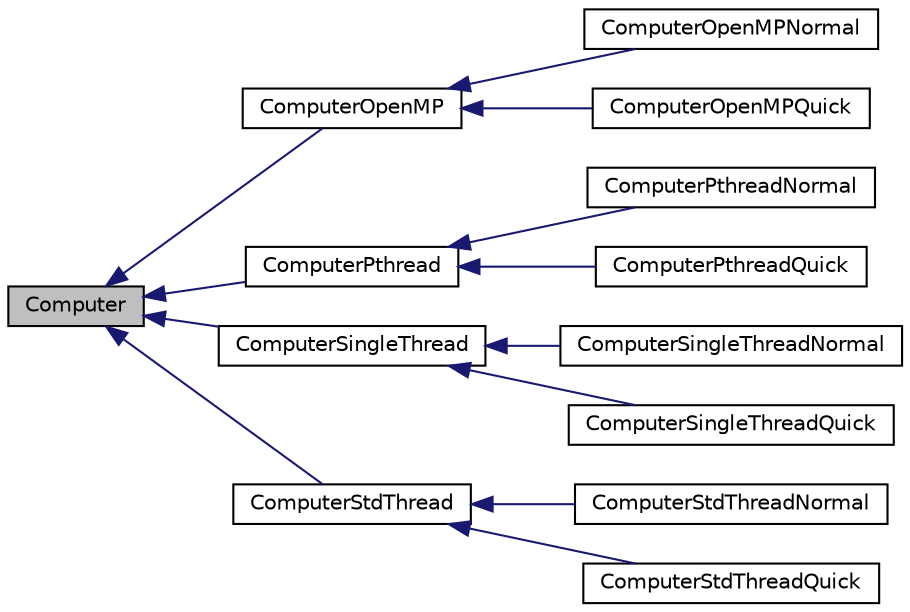 digraph "Computer"
{
  edge [fontname="Helvetica",fontsize="10",labelfontname="Helvetica",labelfontsize="10"];
  node [fontname="Helvetica",fontsize="10",shape=record];
  rankdir="LR";
  Node1 [label="Computer",height=0.2,width=0.4,color="black", fillcolor="grey75", style="filled", fontcolor="black"];
  Node1 -> Node2 [dir="back",color="midnightblue",fontsize="10",style="solid",fontname="Helvetica"];
  Node2 [label="ComputerOpenMP",height=0.2,width=0.4,color="black", fillcolor="white", style="filled",URL="$classComputerOpenMP.html"];
  Node2 -> Node3 [dir="back",color="midnightblue",fontsize="10",style="solid",fontname="Helvetica"];
  Node3 [label="ComputerOpenMPNormal",height=0.2,width=0.4,color="black", fillcolor="white", style="filled",URL="$classComputerOpenMPNormal.html"];
  Node2 -> Node4 [dir="back",color="midnightblue",fontsize="10",style="solid",fontname="Helvetica"];
  Node4 [label="ComputerOpenMPQuick",height=0.2,width=0.4,color="black", fillcolor="white", style="filled",URL="$classComputerOpenMPQuick.html"];
  Node1 -> Node5 [dir="back",color="midnightblue",fontsize="10",style="solid",fontname="Helvetica"];
  Node5 [label="ComputerPthread",height=0.2,width=0.4,color="black", fillcolor="white", style="filled",URL="$classComputerPthread.html"];
  Node5 -> Node6 [dir="back",color="midnightblue",fontsize="10",style="solid",fontname="Helvetica"];
  Node6 [label="ComputerPthreadNormal",height=0.2,width=0.4,color="black", fillcolor="white", style="filled",URL="$classComputerPthreadNormal.html"];
  Node5 -> Node7 [dir="back",color="midnightblue",fontsize="10",style="solid",fontname="Helvetica"];
  Node7 [label="ComputerPthreadQuick",height=0.2,width=0.4,color="black", fillcolor="white", style="filled",URL="$classComputerPthreadQuick.html"];
  Node1 -> Node8 [dir="back",color="midnightblue",fontsize="10",style="solid",fontname="Helvetica"];
  Node8 [label="ComputerSingleThread",height=0.2,width=0.4,color="black", fillcolor="white", style="filled",URL="$classComputerSingleThread.html"];
  Node8 -> Node9 [dir="back",color="midnightblue",fontsize="10",style="solid",fontname="Helvetica"];
  Node9 [label="ComputerSingleThreadNormal",height=0.2,width=0.4,color="black", fillcolor="white", style="filled",URL="$classComputerSingleThreadNormal.html"];
  Node8 -> Node10 [dir="back",color="midnightblue",fontsize="10",style="solid",fontname="Helvetica"];
  Node10 [label="ComputerSingleThreadQuick",height=0.2,width=0.4,color="black", fillcolor="white", style="filled",URL="$classComputerSingleThreadQuick.html"];
  Node1 -> Node11 [dir="back",color="midnightblue",fontsize="10",style="solid",fontname="Helvetica"];
  Node11 [label="ComputerStdThread",height=0.2,width=0.4,color="black", fillcolor="white", style="filled",URL="$classComputerStdThread.html"];
  Node11 -> Node12 [dir="back",color="midnightblue",fontsize="10",style="solid",fontname="Helvetica"];
  Node12 [label="ComputerStdThreadNormal",height=0.2,width=0.4,color="black", fillcolor="white", style="filled",URL="$classComputerStdThreadNormal.html"];
  Node11 -> Node13 [dir="back",color="midnightblue",fontsize="10",style="solid",fontname="Helvetica"];
  Node13 [label="ComputerStdThreadQuick",height=0.2,width=0.4,color="black", fillcolor="white", style="filled",URL="$classComputerStdThreadQuick.html"];
}
